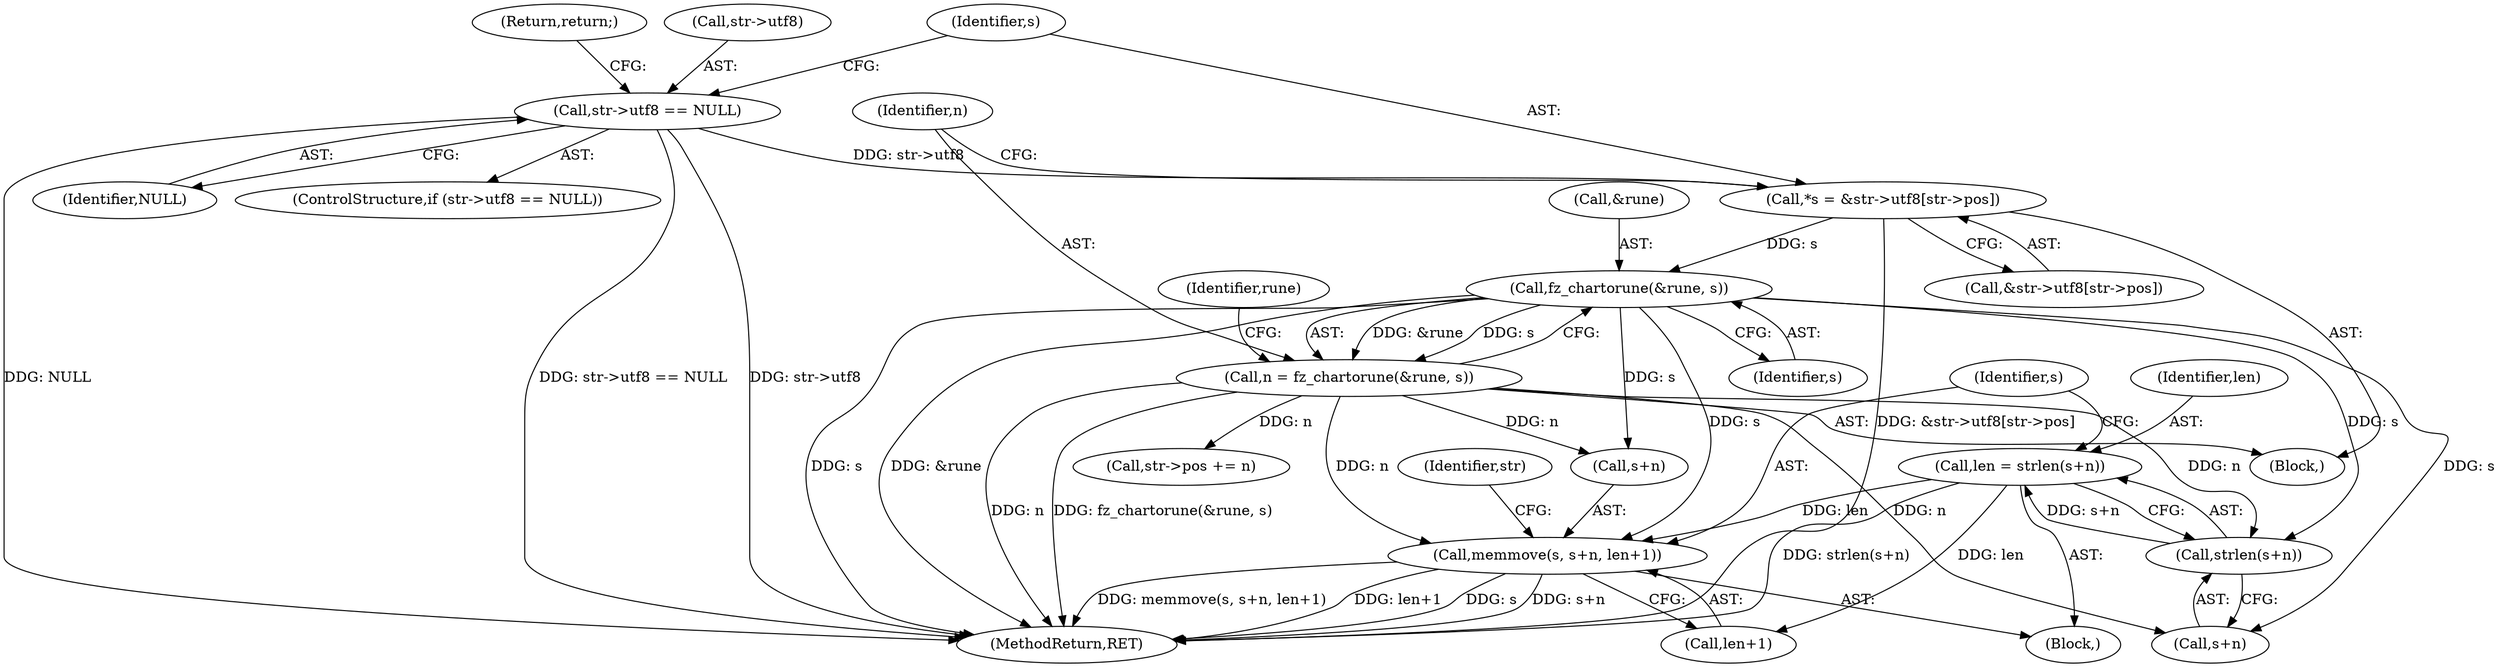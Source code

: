 digraph "1_ghostscript_97096297d409ec6f206298444ba00719607e8ba8_0@API" {
"1000180" [label="(Call,memmove(s, s+n, len+1))"];
"1000135" [label="(Call,fz_chartorune(&rune, s))"];
"1000121" [label="(Call,*s = &str->utf8[str->pos])"];
"1000112" [label="(Call,str->utf8 == NULL)"];
"1000133" [label="(Call,n = fz_chartorune(&rune, s))"];
"1000174" [label="(Call,len = strlen(s+n))"];
"1000176" [label="(Call,strlen(s+n))"];
"1000135" [label="(Call,fz_chartorune(&rune, s))"];
"1000138" [label="(Identifier,s)"];
"1000190" [label="(Identifier,str)"];
"1000185" [label="(Call,len+1)"];
"1000112" [label="(Call,str->utf8 == NULL)"];
"1000175" [label="(Identifier,len)"];
"1000176" [label="(Call,strlen(s+n))"];
"1000182" [label="(Call,s+n)"];
"1000119" [label="(Block,)"];
"1000117" [label="(Return,return;)"];
"1000196" [label="(MethodReturn,RET)"];
"1000122" [label="(Identifier,s)"];
"1000113" [label="(Call,str->utf8)"];
"1000174" [label="(Call,len = strlen(s+n))"];
"1000180" [label="(Call,memmove(s, s+n, len+1))"];
"1000181" [label="(Identifier,s)"];
"1000177" [label="(Call,s+n)"];
"1000144" [label="(Call,str->pos += n)"];
"1000116" [label="(Identifier,NULL)"];
"1000173" [label="(Block,)"];
"1000141" [label="(Identifier,rune)"];
"1000121" [label="(Call,*s = &str->utf8[str->pos])"];
"1000123" [label="(Call,&str->utf8[str->pos])"];
"1000133" [label="(Call,n = fz_chartorune(&rune, s))"];
"1000136" [label="(Call,&rune)"];
"1000134" [label="(Identifier,n)"];
"1000111" [label="(ControlStructure,if (str->utf8 == NULL))"];
"1000180" -> "1000173"  [label="AST: "];
"1000180" -> "1000185"  [label="CFG: "];
"1000181" -> "1000180"  [label="AST: "];
"1000182" -> "1000180"  [label="AST: "];
"1000185" -> "1000180"  [label="AST: "];
"1000190" -> "1000180"  [label="CFG: "];
"1000180" -> "1000196"  [label="DDG: len+1"];
"1000180" -> "1000196"  [label="DDG: s"];
"1000180" -> "1000196"  [label="DDG: s+n"];
"1000180" -> "1000196"  [label="DDG: memmove(s, s+n, len+1)"];
"1000135" -> "1000180"  [label="DDG: s"];
"1000133" -> "1000180"  [label="DDG: n"];
"1000174" -> "1000180"  [label="DDG: len"];
"1000135" -> "1000133"  [label="AST: "];
"1000135" -> "1000138"  [label="CFG: "];
"1000136" -> "1000135"  [label="AST: "];
"1000138" -> "1000135"  [label="AST: "];
"1000133" -> "1000135"  [label="CFG: "];
"1000135" -> "1000196"  [label="DDG: s"];
"1000135" -> "1000196"  [label="DDG: &rune"];
"1000135" -> "1000133"  [label="DDG: &rune"];
"1000135" -> "1000133"  [label="DDG: s"];
"1000121" -> "1000135"  [label="DDG: s"];
"1000135" -> "1000176"  [label="DDG: s"];
"1000135" -> "1000177"  [label="DDG: s"];
"1000135" -> "1000182"  [label="DDG: s"];
"1000121" -> "1000119"  [label="AST: "];
"1000121" -> "1000123"  [label="CFG: "];
"1000122" -> "1000121"  [label="AST: "];
"1000123" -> "1000121"  [label="AST: "];
"1000134" -> "1000121"  [label="CFG: "];
"1000121" -> "1000196"  [label="DDG: &str->utf8[str->pos]"];
"1000112" -> "1000121"  [label="DDG: str->utf8"];
"1000112" -> "1000111"  [label="AST: "];
"1000112" -> "1000116"  [label="CFG: "];
"1000113" -> "1000112"  [label="AST: "];
"1000116" -> "1000112"  [label="AST: "];
"1000117" -> "1000112"  [label="CFG: "];
"1000122" -> "1000112"  [label="CFG: "];
"1000112" -> "1000196"  [label="DDG: NULL"];
"1000112" -> "1000196"  [label="DDG: str->utf8 == NULL"];
"1000112" -> "1000196"  [label="DDG: str->utf8"];
"1000133" -> "1000119"  [label="AST: "];
"1000134" -> "1000133"  [label="AST: "];
"1000141" -> "1000133"  [label="CFG: "];
"1000133" -> "1000196"  [label="DDG: n"];
"1000133" -> "1000196"  [label="DDG: fz_chartorune(&rune, s)"];
"1000133" -> "1000144"  [label="DDG: n"];
"1000133" -> "1000176"  [label="DDG: n"];
"1000133" -> "1000177"  [label="DDG: n"];
"1000133" -> "1000182"  [label="DDG: n"];
"1000174" -> "1000173"  [label="AST: "];
"1000174" -> "1000176"  [label="CFG: "];
"1000175" -> "1000174"  [label="AST: "];
"1000176" -> "1000174"  [label="AST: "];
"1000181" -> "1000174"  [label="CFG: "];
"1000174" -> "1000196"  [label="DDG: strlen(s+n)"];
"1000176" -> "1000174"  [label="DDG: s+n"];
"1000174" -> "1000185"  [label="DDG: len"];
"1000176" -> "1000177"  [label="CFG: "];
"1000177" -> "1000176"  [label="AST: "];
}
